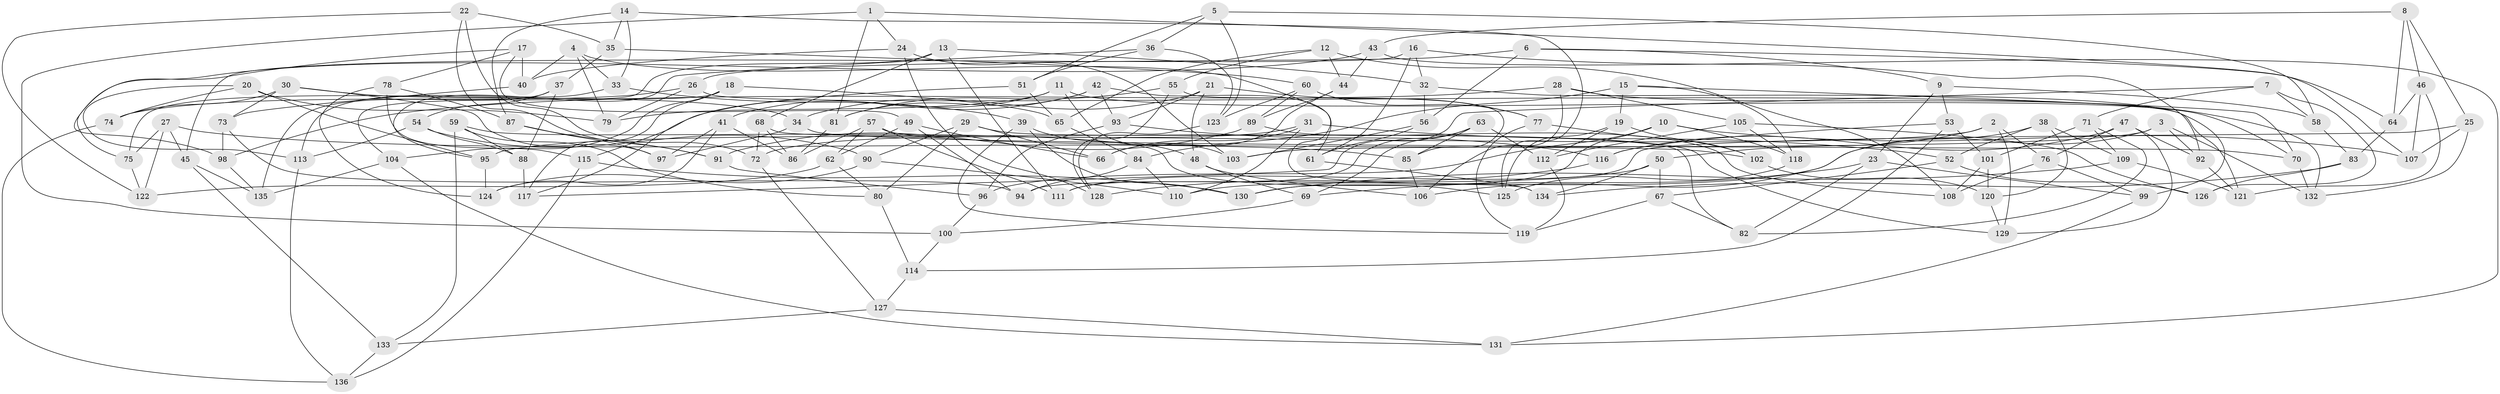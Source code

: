 // Generated by graph-tools (version 1.1) at 2025/56/03/09/25 04:56:50]
// undirected, 136 vertices, 272 edges
graph export_dot {
graph [start="1"]
  node [color=gray90,style=filled];
  1;
  2;
  3;
  4;
  5;
  6;
  7;
  8;
  9;
  10;
  11;
  12;
  13;
  14;
  15;
  16;
  17;
  18;
  19;
  20;
  21;
  22;
  23;
  24;
  25;
  26;
  27;
  28;
  29;
  30;
  31;
  32;
  33;
  34;
  35;
  36;
  37;
  38;
  39;
  40;
  41;
  42;
  43;
  44;
  45;
  46;
  47;
  48;
  49;
  50;
  51;
  52;
  53;
  54;
  55;
  56;
  57;
  58;
  59;
  60;
  61;
  62;
  63;
  64;
  65;
  66;
  67;
  68;
  69;
  70;
  71;
  72;
  73;
  74;
  75;
  76;
  77;
  78;
  79;
  80;
  81;
  82;
  83;
  84;
  85;
  86;
  87;
  88;
  89;
  90;
  91;
  92;
  93;
  94;
  95;
  96;
  97;
  98;
  99;
  100;
  101;
  102;
  103;
  104;
  105;
  106;
  107;
  108;
  109;
  110;
  111;
  112;
  113;
  114;
  115;
  116;
  117;
  118;
  119;
  120;
  121;
  122;
  123;
  124;
  125;
  126;
  127;
  128;
  129;
  130;
  131;
  132;
  133;
  134;
  135;
  136;
  1 -- 100;
  1 -- 81;
  1 -- 24;
  1 -- 107;
  2 -- 95;
  2 -- 50;
  2 -- 76;
  2 -- 129;
  3 -- 103;
  3 -- 92;
  3 -- 110;
  3 -- 132;
  4 -- 40;
  4 -- 79;
  4 -- 134;
  4 -- 33;
  5 -- 51;
  5 -- 36;
  5 -- 123;
  5 -- 58;
  6 -- 64;
  6 -- 56;
  6 -- 26;
  6 -- 9;
  7 -- 117;
  7 -- 71;
  7 -- 58;
  7 -- 126;
  8 -- 25;
  8 -- 43;
  8 -- 46;
  8 -- 64;
  9 -- 23;
  9 -- 53;
  9 -- 58;
  10 -- 107;
  10 -- 130;
  10 -- 118;
  10 -- 96;
  11 -- 79;
  11 -- 41;
  11 -- 70;
  11 -- 103;
  12 -- 108;
  12 -- 65;
  12 -- 44;
  12 -- 55;
  13 -- 111;
  13 -- 104;
  13 -- 68;
  13 -- 32;
  14 -- 35;
  14 -- 125;
  14 -- 87;
  14 -- 33;
  15 -- 70;
  15 -- 118;
  15 -- 19;
  15 -- 84;
  16 -- 61;
  16 -- 32;
  16 -- 45;
  16 -- 92;
  17 -- 40;
  17 -- 78;
  17 -- 49;
  17 -- 98;
  18 -- 65;
  18 -- 117;
  18 -- 75;
  18 -- 104;
  19 -- 112;
  19 -- 102;
  19 -- 125;
  20 -- 113;
  20 -- 79;
  20 -- 74;
  20 -- 95;
  21 -- 93;
  21 -- 77;
  21 -- 34;
  21 -- 48;
  22 -- 72;
  22 -- 35;
  22 -- 91;
  22 -- 122;
  23 -- 69;
  23 -- 99;
  23 -- 82;
  24 -- 103;
  24 -- 128;
  24 -- 40;
  25 -- 132;
  25 -- 94;
  25 -- 107;
  26 -- 79;
  26 -- 121;
  26 -- 74;
  27 -- 122;
  27 -- 45;
  27 -- 75;
  27 -- 85;
  28 -- 105;
  28 -- 132;
  28 -- 106;
  28 -- 98;
  29 -- 66;
  29 -- 129;
  29 -- 80;
  29 -- 90;
  30 -- 73;
  30 -- 34;
  30 -- 97;
  30 -- 74;
  31 -- 52;
  31 -- 66;
  31 -- 110;
  31 -- 72;
  32 -- 56;
  32 -- 99;
  33 -- 113;
  33 -- 39;
  34 -- 70;
  34 -- 97;
  35 -- 37;
  35 -- 60;
  36 -- 95;
  36 -- 123;
  36 -- 51;
  37 -- 135;
  37 -- 54;
  37 -- 88;
  38 -- 106;
  38 -- 52;
  38 -- 109;
  38 -- 120;
  39 -- 130;
  39 -- 48;
  39 -- 119;
  40 -- 73;
  41 -- 124;
  41 -- 86;
  41 -- 97;
  42 -- 115;
  42 -- 61;
  42 -- 81;
  42 -- 93;
  43 -- 131;
  43 -- 44;
  43 -- 75;
  44 -- 89;
  44 -- 66;
  45 -- 133;
  45 -- 135;
  46 -- 64;
  46 -- 121;
  46 -- 107;
  47 -- 76;
  47 -- 129;
  47 -- 92;
  47 -- 116;
  48 -- 106;
  48 -- 69;
  49 -- 66;
  49 -- 62;
  49 -- 94;
  50 -- 67;
  50 -- 111;
  50 -- 134;
  51 -- 117;
  51 -- 65;
  52 -- 126;
  52 -- 67;
  53 -- 101;
  53 -- 116;
  53 -- 114;
  54 -- 113;
  54 -- 88;
  54 -- 90;
  55 -- 128;
  55 -- 81;
  55 -- 85;
  56 -- 61;
  56 -- 103;
  57 -- 102;
  57 -- 111;
  57 -- 62;
  57 -- 86;
  58 -- 83;
  59 -- 133;
  59 -- 80;
  59 -- 125;
  59 -- 88;
  60 -- 123;
  60 -- 77;
  60 -- 89;
  61 -- 134;
  62 -- 122;
  62 -- 80;
  63 -- 69;
  63 -- 112;
  63 -- 85;
  63 -- 111;
  64 -- 83;
  65 -- 84;
  67 -- 119;
  67 -- 82;
  68 -- 72;
  68 -- 82;
  68 -- 86;
  69 -- 100;
  70 -- 132;
  71 -- 101;
  71 -- 82;
  71 -- 109;
  72 -- 127;
  73 -- 94;
  73 -- 98;
  74 -- 136;
  75 -- 122;
  76 -- 99;
  76 -- 108;
  77 -- 119;
  77 -- 102;
  78 -- 124;
  78 -- 87;
  78 -- 115;
  80 -- 114;
  81 -- 86;
  83 -- 126;
  83 -- 134;
  84 -- 94;
  84 -- 110;
  85 -- 106;
  87 -- 97;
  87 -- 91;
  88 -- 117;
  89 -- 91;
  89 -- 108;
  90 -- 110;
  90 -- 124;
  91 -- 96;
  92 -- 121;
  93 -- 96;
  93 -- 116;
  95 -- 124;
  96 -- 100;
  98 -- 135;
  99 -- 131;
  100 -- 114;
  101 -- 120;
  101 -- 108;
  102 -- 120;
  104 -- 135;
  104 -- 131;
  105 -- 126;
  105 -- 118;
  105 -- 112;
  109 -- 121;
  109 -- 130;
  112 -- 119;
  113 -- 136;
  114 -- 127;
  115 -- 130;
  115 -- 136;
  116 -- 128;
  118 -- 125;
  120 -- 129;
  123 -- 128;
  127 -- 131;
  127 -- 133;
  133 -- 136;
}
